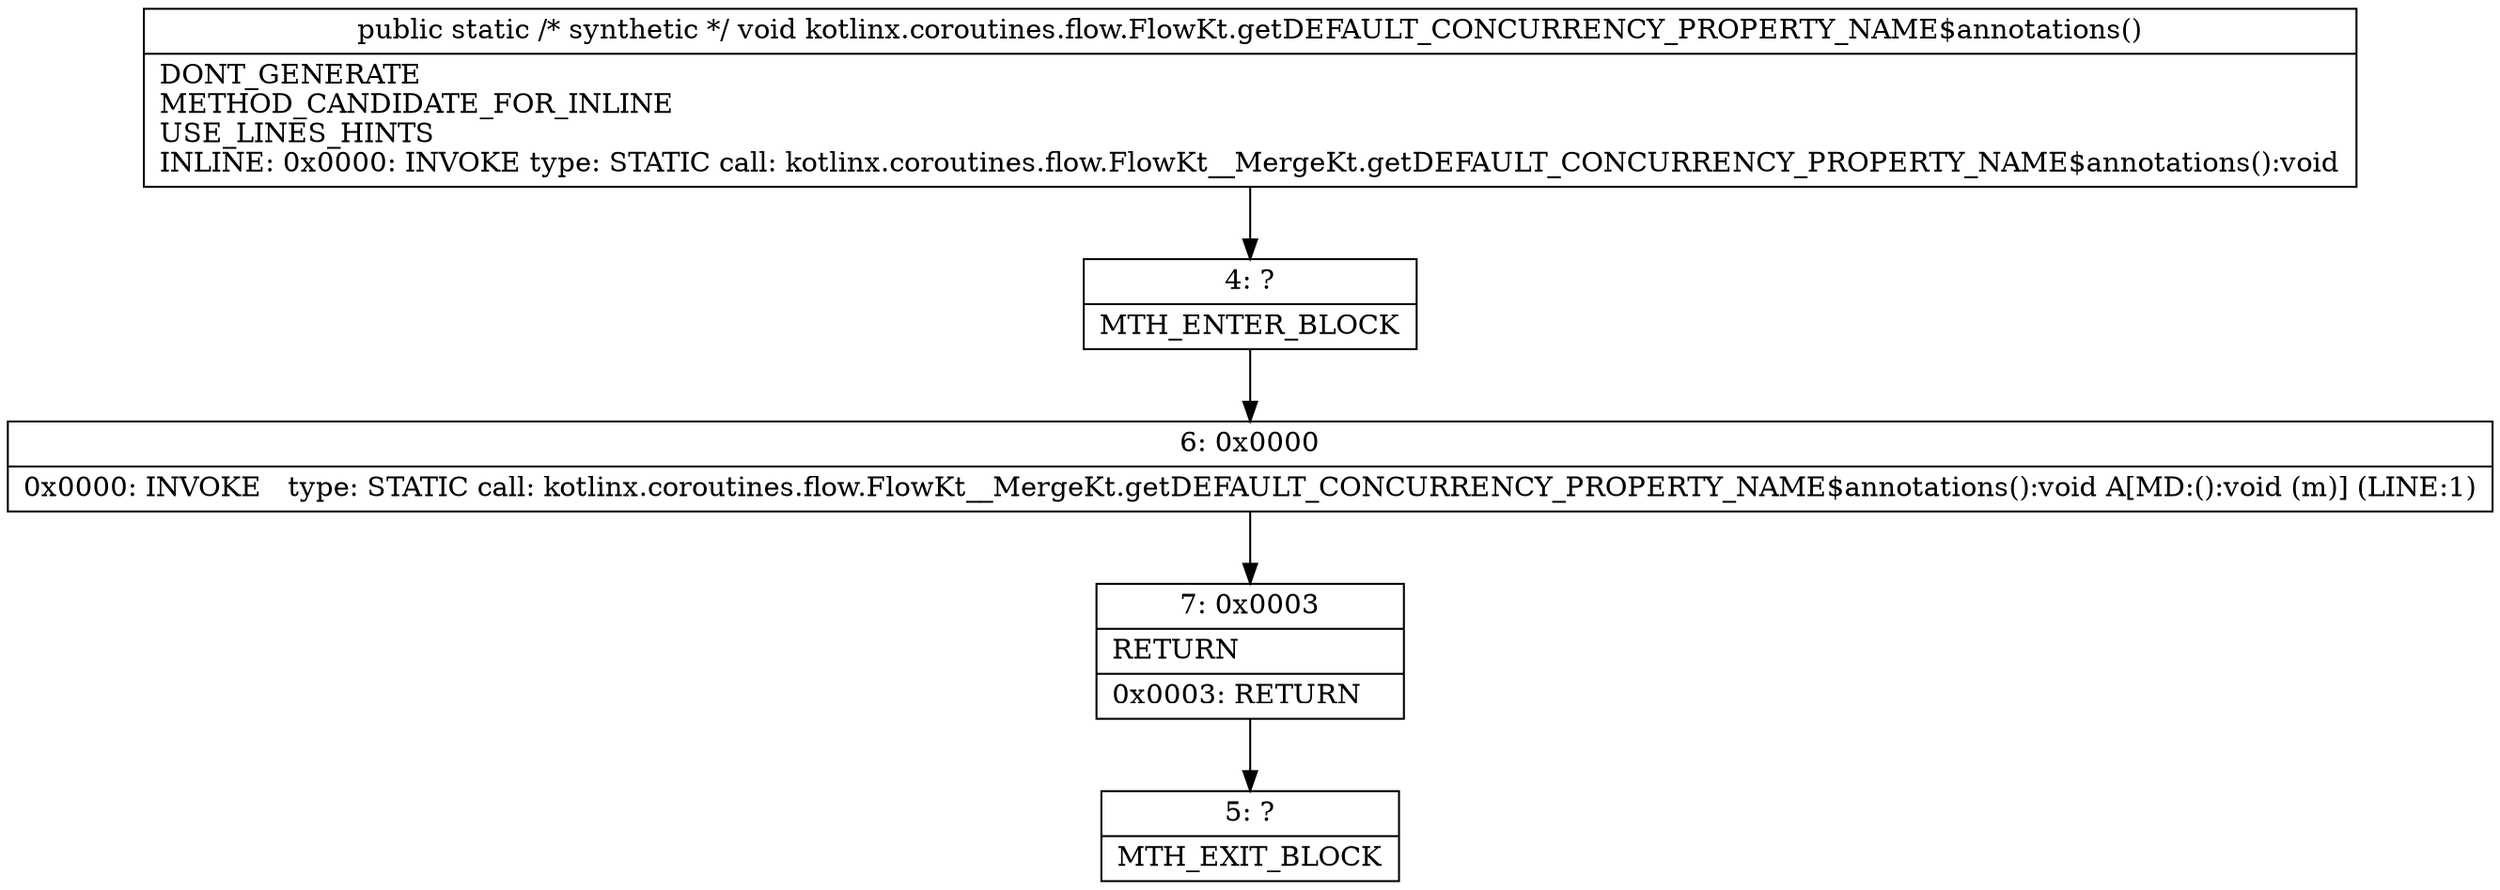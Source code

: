 digraph "CFG forkotlinx.coroutines.flow.FlowKt.getDEFAULT_CONCURRENCY_PROPERTY_NAME$annotations()V" {
Node_4 [shape=record,label="{4\:\ ?|MTH_ENTER_BLOCK\l}"];
Node_6 [shape=record,label="{6\:\ 0x0000|0x0000: INVOKE   type: STATIC call: kotlinx.coroutines.flow.FlowKt__MergeKt.getDEFAULT_CONCURRENCY_PROPERTY_NAME$annotations():void A[MD:():void (m)] (LINE:1)\l}"];
Node_7 [shape=record,label="{7\:\ 0x0003|RETURN\l|0x0003: RETURN   \l}"];
Node_5 [shape=record,label="{5\:\ ?|MTH_EXIT_BLOCK\l}"];
MethodNode[shape=record,label="{public static \/* synthetic *\/ void kotlinx.coroutines.flow.FlowKt.getDEFAULT_CONCURRENCY_PROPERTY_NAME$annotations()  | DONT_GENERATE\lMETHOD_CANDIDATE_FOR_INLINE\lUSE_LINES_HINTS\lINLINE: 0x0000: INVOKE   type: STATIC call: kotlinx.coroutines.flow.FlowKt__MergeKt.getDEFAULT_CONCURRENCY_PROPERTY_NAME$annotations():void\l}"];
MethodNode -> Node_4;Node_4 -> Node_6;
Node_6 -> Node_7;
Node_7 -> Node_5;
}

